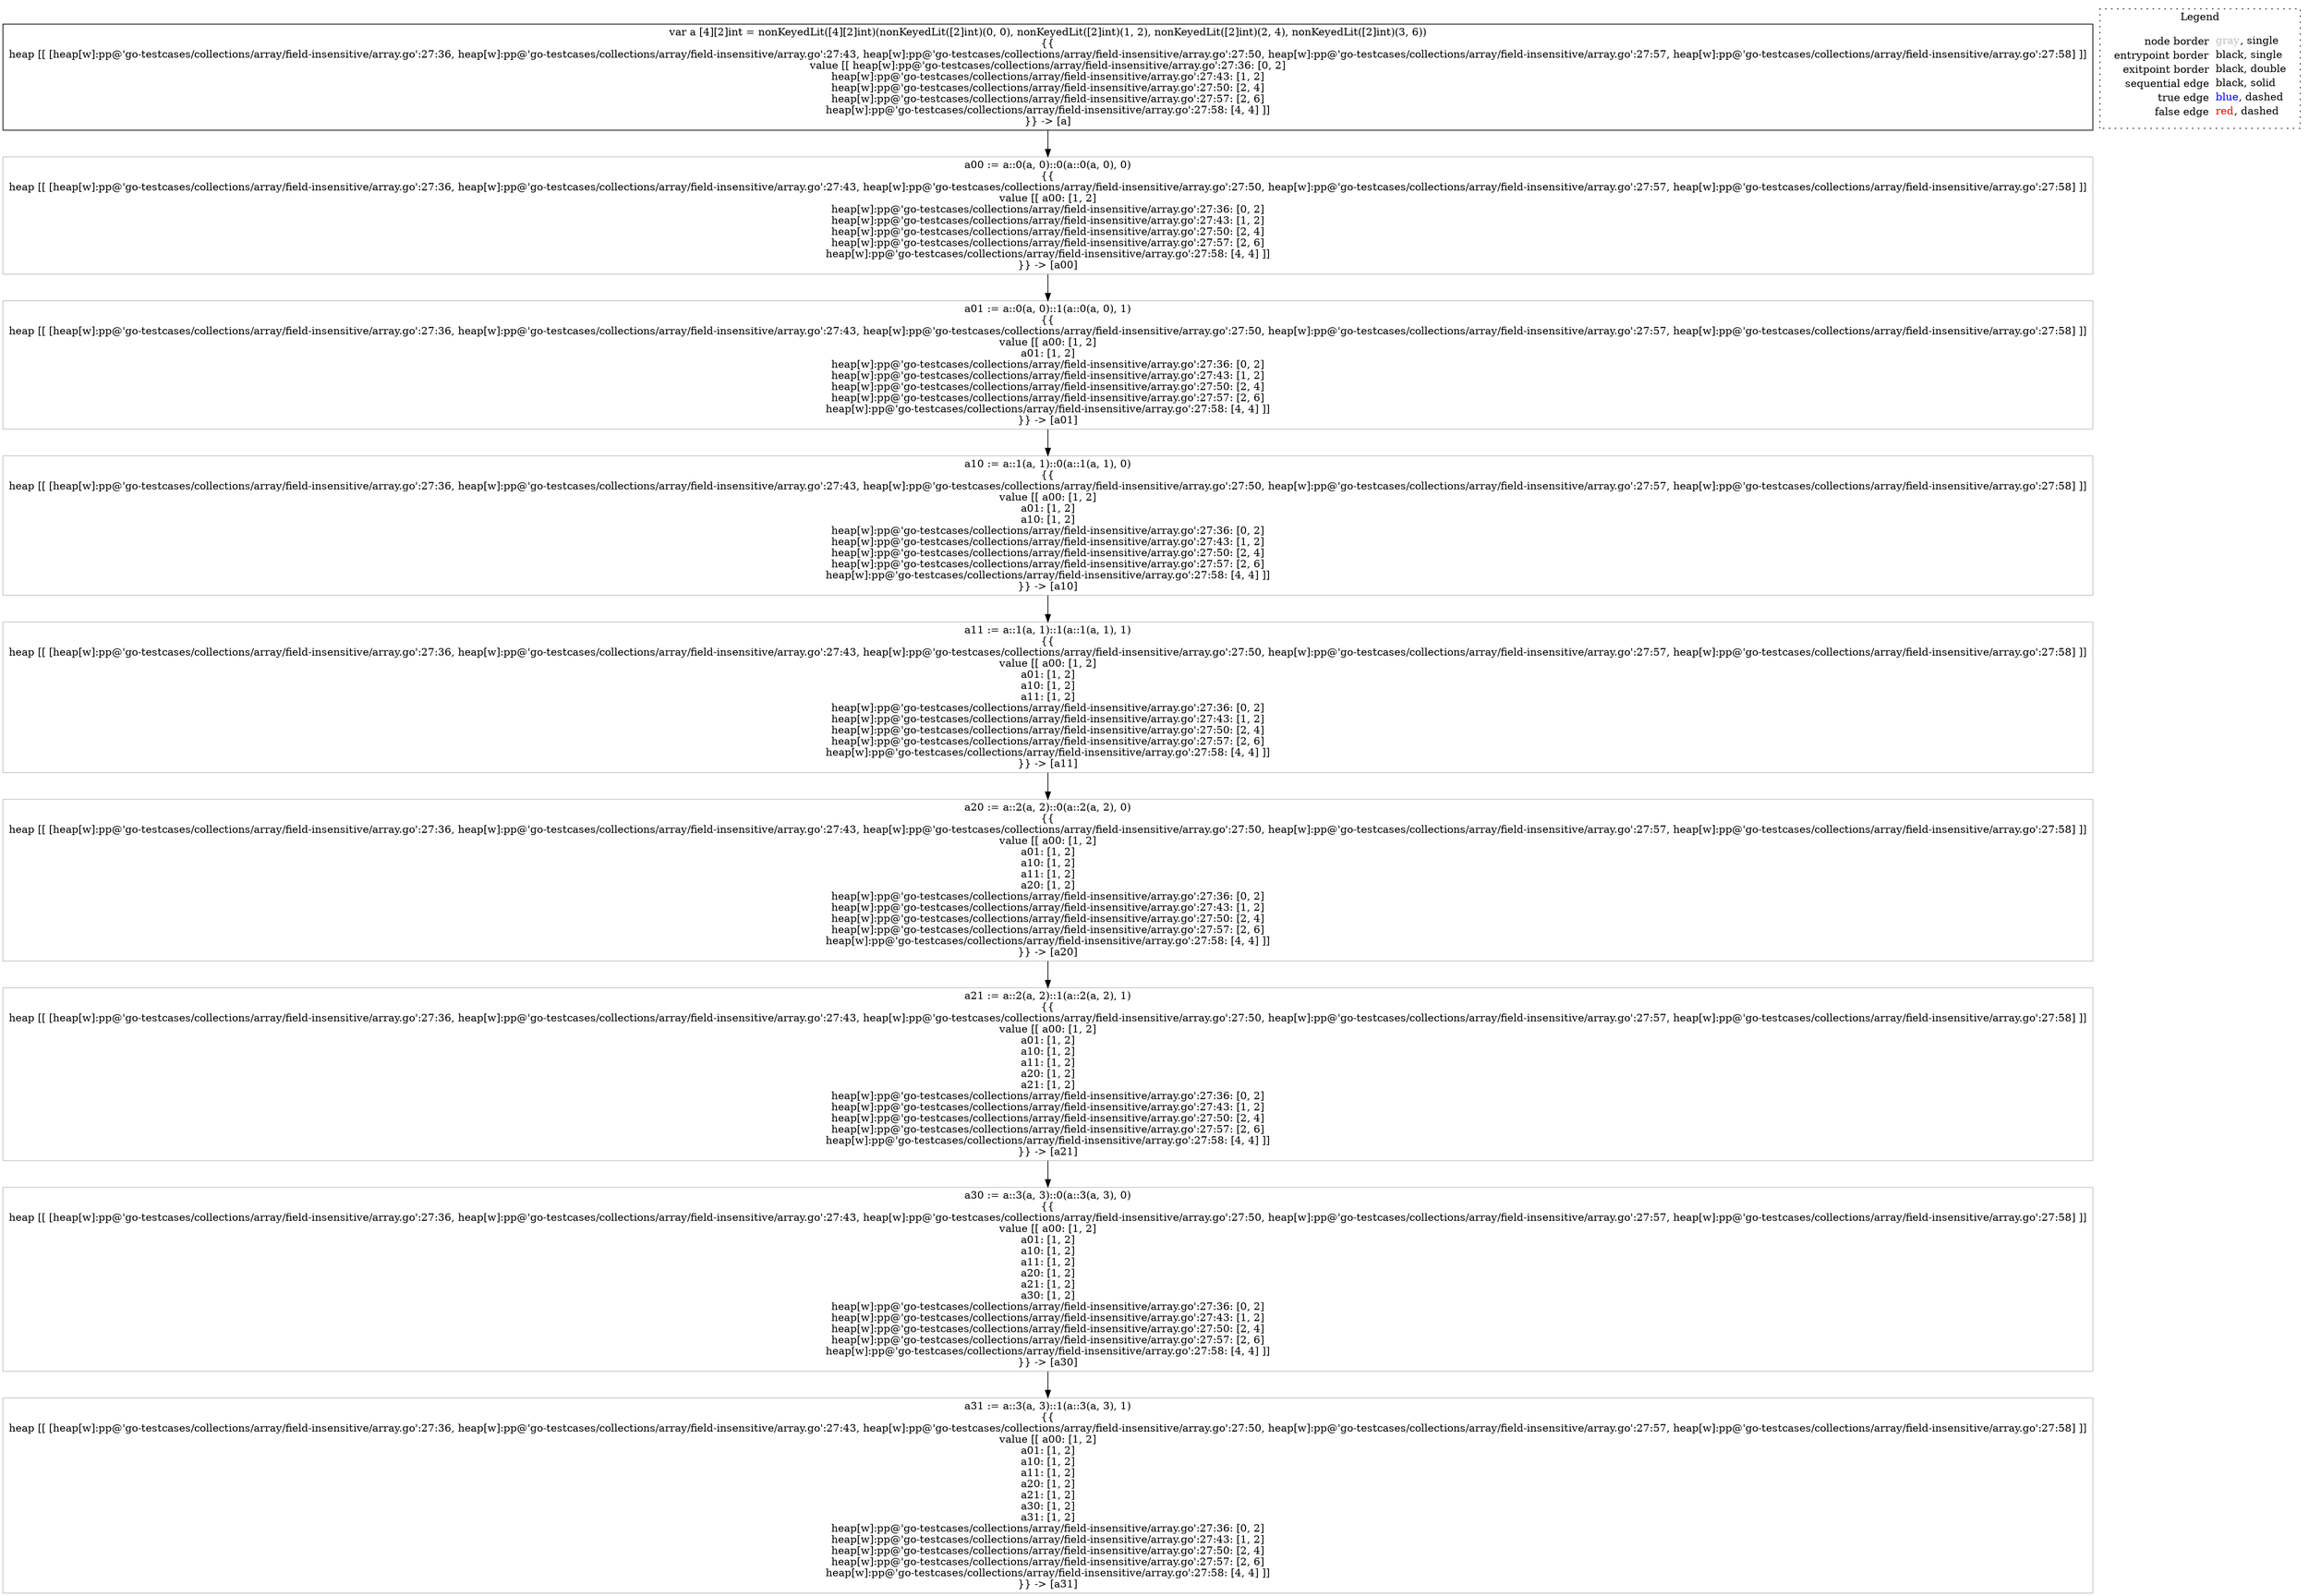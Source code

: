 digraph {
	"node0" [shape="rect",color="black",label=<var a [4][2]int = nonKeyedLit([4][2]int)(nonKeyedLit([2]int)(0, 0), nonKeyedLit([2]int)(1, 2), nonKeyedLit([2]int)(2, 4), nonKeyedLit([2]int)(3, 6))<BR/>{{<BR/>heap [[ [heap[w]:pp@'go-testcases/collections/array/field-insensitive/array.go':27:36, heap[w]:pp@'go-testcases/collections/array/field-insensitive/array.go':27:43, heap[w]:pp@'go-testcases/collections/array/field-insensitive/array.go':27:50, heap[w]:pp@'go-testcases/collections/array/field-insensitive/array.go':27:57, heap[w]:pp@'go-testcases/collections/array/field-insensitive/array.go':27:58] ]]<BR/>value [[ heap[w]:pp@'go-testcases/collections/array/field-insensitive/array.go':27:36: [0, 2]<BR/>heap[w]:pp@'go-testcases/collections/array/field-insensitive/array.go':27:43: [1, 2]<BR/>heap[w]:pp@'go-testcases/collections/array/field-insensitive/array.go':27:50: [2, 4]<BR/>heap[w]:pp@'go-testcases/collections/array/field-insensitive/array.go':27:57: [2, 6]<BR/>heap[w]:pp@'go-testcases/collections/array/field-insensitive/array.go':27:58: [4, 4] ]]<BR/>}} -&gt; [a]>];
	"node1" [shape="rect",color="gray",label=<a31 := a::3(a, 3)::1(a::3(a, 3), 1)<BR/>{{<BR/>heap [[ [heap[w]:pp@'go-testcases/collections/array/field-insensitive/array.go':27:36, heap[w]:pp@'go-testcases/collections/array/field-insensitive/array.go':27:43, heap[w]:pp@'go-testcases/collections/array/field-insensitive/array.go':27:50, heap[w]:pp@'go-testcases/collections/array/field-insensitive/array.go':27:57, heap[w]:pp@'go-testcases/collections/array/field-insensitive/array.go':27:58] ]]<BR/>value [[ a00: [1, 2]<BR/>a01: [1, 2]<BR/>a10: [1, 2]<BR/>a11: [1, 2]<BR/>a20: [1, 2]<BR/>a21: [1, 2]<BR/>a30: [1, 2]<BR/>a31: [1, 2]<BR/>heap[w]:pp@'go-testcases/collections/array/field-insensitive/array.go':27:36: [0, 2]<BR/>heap[w]:pp@'go-testcases/collections/array/field-insensitive/array.go':27:43: [1, 2]<BR/>heap[w]:pp@'go-testcases/collections/array/field-insensitive/array.go':27:50: [2, 4]<BR/>heap[w]:pp@'go-testcases/collections/array/field-insensitive/array.go':27:57: [2, 6]<BR/>heap[w]:pp@'go-testcases/collections/array/field-insensitive/array.go':27:58: [4, 4] ]]<BR/>}} -&gt; [a31]>];
	"node2" [shape="rect",color="gray",label=<a30 := a::3(a, 3)::0(a::3(a, 3), 0)<BR/>{{<BR/>heap [[ [heap[w]:pp@'go-testcases/collections/array/field-insensitive/array.go':27:36, heap[w]:pp@'go-testcases/collections/array/field-insensitive/array.go':27:43, heap[w]:pp@'go-testcases/collections/array/field-insensitive/array.go':27:50, heap[w]:pp@'go-testcases/collections/array/field-insensitive/array.go':27:57, heap[w]:pp@'go-testcases/collections/array/field-insensitive/array.go':27:58] ]]<BR/>value [[ a00: [1, 2]<BR/>a01: [1, 2]<BR/>a10: [1, 2]<BR/>a11: [1, 2]<BR/>a20: [1, 2]<BR/>a21: [1, 2]<BR/>a30: [1, 2]<BR/>heap[w]:pp@'go-testcases/collections/array/field-insensitive/array.go':27:36: [0, 2]<BR/>heap[w]:pp@'go-testcases/collections/array/field-insensitive/array.go':27:43: [1, 2]<BR/>heap[w]:pp@'go-testcases/collections/array/field-insensitive/array.go':27:50: [2, 4]<BR/>heap[w]:pp@'go-testcases/collections/array/field-insensitive/array.go':27:57: [2, 6]<BR/>heap[w]:pp@'go-testcases/collections/array/field-insensitive/array.go':27:58: [4, 4] ]]<BR/>}} -&gt; [a30]>];
	"node3" [shape="rect",color="gray",label=<a20 := a::2(a, 2)::0(a::2(a, 2), 0)<BR/>{{<BR/>heap [[ [heap[w]:pp@'go-testcases/collections/array/field-insensitive/array.go':27:36, heap[w]:pp@'go-testcases/collections/array/field-insensitive/array.go':27:43, heap[w]:pp@'go-testcases/collections/array/field-insensitive/array.go':27:50, heap[w]:pp@'go-testcases/collections/array/field-insensitive/array.go':27:57, heap[w]:pp@'go-testcases/collections/array/field-insensitive/array.go':27:58] ]]<BR/>value [[ a00: [1, 2]<BR/>a01: [1, 2]<BR/>a10: [1, 2]<BR/>a11: [1, 2]<BR/>a20: [1, 2]<BR/>heap[w]:pp@'go-testcases/collections/array/field-insensitive/array.go':27:36: [0, 2]<BR/>heap[w]:pp@'go-testcases/collections/array/field-insensitive/array.go':27:43: [1, 2]<BR/>heap[w]:pp@'go-testcases/collections/array/field-insensitive/array.go':27:50: [2, 4]<BR/>heap[w]:pp@'go-testcases/collections/array/field-insensitive/array.go':27:57: [2, 6]<BR/>heap[w]:pp@'go-testcases/collections/array/field-insensitive/array.go':27:58: [4, 4] ]]<BR/>}} -&gt; [a20]>];
	"node4" [shape="rect",color="gray",label=<a10 := a::1(a, 1)::0(a::1(a, 1), 0)<BR/>{{<BR/>heap [[ [heap[w]:pp@'go-testcases/collections/array/field-insensitive/array.go':27:36, heap[w]:pp@'go-testcases/collections/array/field-insensitive/array.go':27:43, heap[w]:pp@'go-testcases/collections/array/field-insensitive/array.go':27:50, heap[w]:pp@'go-testcases/collections/array/field-insensitive/array.go':27:57, heap[w]:pp@'go-testcases/collections/array/field-insensitive/array.go':27:58] ]]<BR/>value [[ a00: [1, 2]<BR/>a01: [1, 2]<BR/>a10: [1, 2]<BR/>heap[w]:pp@'go-testcases/collections/array/field-insensitive/array.go':27:36: [0, 2]<BR/>heap[w]:pp@'go-testcases/collections/array/field-insensitive/array.go':27:43: [1, 2]<BR/>heap[w]:pp@'go-testcases/collections/array/field-insensitive/array.go':27:50: [2, 4]<BR/>heap[w]:pp@'go-testcases/collections/array/field-insensitive/array.go':27:57: [2, 6]<BR/>heap[w]:pp@'go-testcases/collections/array/field-insensitive/array.go':27:58: [4, 4] ]]<BR/>}} -&gt; [a10]>];
	"node5" [shape="rect",color="gray",label=<a00 := a::0(a, 0)::0(a::0(a, 0), 0)<BR/>{{<BR/>heap [[ [heap[w]:pp@'go-testcases/collections/array/field-insensitive/array.go':27:36, heap[w]:pp@'go-testcases/collections/array/field-insensitive/array.go':27:43, heap[w]:pp@'go-testcases/collections/array/field-insensitive/array.go':27:50, heap[w]:pp@'go-testcases/collections/array/field-insensitive/array.go':27:57, heap[w]:pp@'go-testcases/collections/array/field-insensitive/array.go':27:58] ]]<BR/>value [[ a00: [1, 2]<BR/>heap[w]:pp@'go-testcases/collections/array/field-insensitive/array.go':27:36: [0, 2]<BR/>heap[w]:pp@'go-testcases/collections/array/field-insensitive/array.go':27:43: [1, 2]<BR/>heap[w]:pp@'go-testcases/collections/array/field-insensitive/array.go':27:50: [2, 4]<BR/>heap[w]:pp@'go-testcases/collections/array/field-insensitive/array.go':27:57: [2, 6]<BR/>heap[w]:pp@'go-testcases/collections/array/field-insensitive/array.go':27:58: [4, 4] ]]<BR/>}} -&gt; [a00]>];
	"node6" [shape="rect",color="gray",label=<a01 := a::0(a, 0)::1(a::0(a, 0), 1)<BR/>{{<BR/>heap [[ [heap[w]:pp@'go-testcases/collections/array/field-insensitive/array.go':27:36, heap[w]:pp@'go-testcases/collections/array/field-insensitive/array.go':27:43, heap[w]:pp@'go-testcases/collections/array/field-insensitive/array.go':27:50, heap[w]:pp@'go-testcases/collections/array/field-insensitive/array.go':27:57, heap[w]:pp@'go-testcases/collections/array/field-insensitive/array.go':27:58] ]]<BR/>value [[ a00: [1, 2]<BR/>a01: [1, 2]<BR/>heap[w]:pp@'go-testcases/collections/array/field-insensitive/array.go':27:36: [0, 2]<BR/>heap[w]:pp@'go-testcases/collections/array/field-insensitive/array.go':27:43: [1, 2]<BR/>heap[w]:pp@'go-testcases/collections/array/field-insensitive/array.go':27:50: [2, 4]<BR/>heap[w]:pp@'go-testcases/collections/array/field-insensitive/array.go':27:57: [2, 6]<BR/>heap[w]:pp@'go-testcases/collections/array/field-insensitive/array.go':27:58: [4, 4] ]]<BR/>}} -&gt; [a01]>];
	"node7" [shape="rect",color="gray",label=<a21 := a::2(a, 2)::1(a::2(a, 2), 1)<BR/>{{<BR/>heap [[ [heap[w]:pp@'go-testcases/collections/array/field-insensitive/array.go':27:36, heap[w]:pp@'go-testcases/collections/array/field-insensitive/array.go':27:43, heap[w]:pp@'go-testcases/collections/array/field-insensitive/array.go':27:50, heap[w]:pp@'go-testcases/collections/array/field-insensitive/array.go':27:57, heap[w]:pp@'go-testcases/collections/array/field-insensitive/array.go':27:58] ]]<BR/>value [[ a00: [1, 2]<BR/>a01: [1, 2]<BR/>a10: [1, 2]<BR/>a11: [1, 2]<BR/>a20: [1, 2]<BR/>a21: [1, 2]<BR/>heap[w]:pp@'go-testcases/collections/array/field-insensitive/array.go':27:36: [0, 2]<BR/>heap[w]:pp@'go-testcases/collections/array/field-insensitive/array.go':27:43: [1, 2]<BR/>heap[w]:pp@'go-testcases/collections/array/field-insensitive/array.go':27:50: [2, 4]<BR/>heap[w]:pp@'go-testcases/collections/array/field-insensitive/array.go':27:57: [2, 6]<BR/>heap[w]:pp@'go-testcases/collections/array/field-insensitive/array.go':27:58: [4, 4] ]]<BR/>}} -&gt; [a21]>];
	"node8" [shape="rect",color="gray",label=<a11 := a::1(a, 1)::1(a::1(a, 1), 1)<BR/>{{<BR/>heap [[ [heap[w]:pp@'go-testcases/collections/array/field-insensitive/array.go':27:36, heap[w]:pp@'go-testcases/collections/array/field-insensitive/array.go':27:43, heap[w]:pp@'go-testcases/collections/array/field-insensitive/array.go':27:50, heap[w]:pp@'go-testcases/collections/array/field-insensitive/array.go':27:57, heap[w]:pp@'go-testcases/collections/array/field-insensitive/array.go':27:58] ]]<BR/>value [[ a00: [1, 2]<BR/>a01: [1, 2]<BR/>a10: [1, 2]<BR/>a11: [1, 2]<BR/>heap[w]:pp@'go-testcases/collections/array/field-insensitive/array.go':27:36: [0, 2]<BR/>heap[w]:pp@'go-testcases/collections/array/field-insensitive/array.go':27:43: [1, 2]<BR/>heap[w]:pp@'go-testcases/collections/array/field-insensitive/array.go':27:50: [2, 4]<BR/>heap[w]:pp@'go-testcases/collections/array/field-insensitive/array.go':27:57: [2, 6]<BR/>heap[w]:pp@'go-testcases/collections/array/field-insensitive/array.go':27:58: [4, 4] ]]<BR/>}} -&gt; [a11]>];
	"node2" -> "node1" [color="black"];
	"node3" -> "node7" [color="black"];
	"node4" -> "node8" [color="black"];
	"node5" -> "node6" [color="black"];
	"node0" -> "node5" [color="black"];
	"node6" -> "node4" [color="black"];
	"node7" -> "node2" [color="black"];
	"node8" -> "node3" [color="black"];
subgraph cluster_legend {
	label="Legend";
	style=dotted;
	node [shape=plaintext];
	"legend" [label=<<table border="0" cellpadding="2" cellspacing="0" cellborder="0"><tr><td align="right">node border&nbsp;</td><td align="left"><font color="gray">gray</font>, single</td></tr><tr><td align="right">entrypoint border&nbsp;</td><td align="left"><font color="black">black</font>, single</td></tr><tr><td align="right">exitpoint border&nbsp;</td><td align="left"><font color="black">black</font>, double</td></tr><tr><td align="right">sequential edge&nbsp;</td><td align="left"><font color="black">black</font>, solid</td></tr><tr><td align="right">true edge&nbsp;</td><td align="left"><font color="blue">blue</font>, dashed</td></tr><tr><td align="right">false edge&nbsp;</td><td align="left"><font color="red">red</font>, dashed</td></tr></table>>];
}

}
